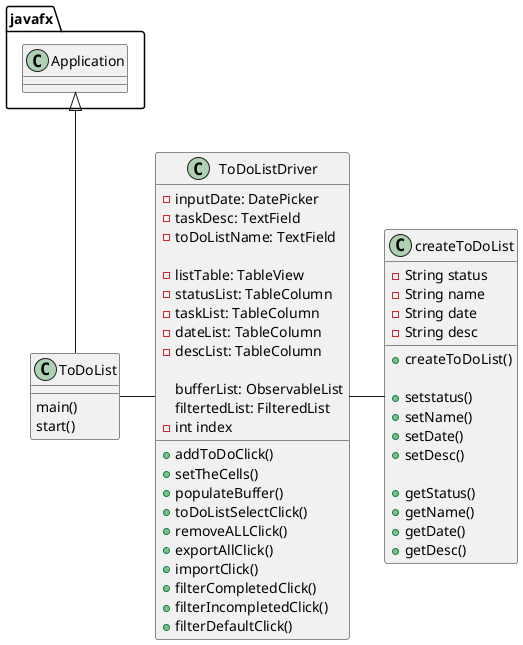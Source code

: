 @startuml
'https://plantuml.com/class-diagram

class ToDoList
{
    main()
    start()
}

class ToDoListDriver
{
    ' Variables
    - inputDate: DatePicker
    - taskDesc: TextField
    - toDoListName: TextField

    ' Table elements
    - listTable: TableView
    - statusList: TableColumn
    - taskList: TableColumn
    - dateList: TableColumn
    - descList: TableColumn

    bufferList: ObservableList
    filtertedList: FilteredList
    -int index


    + addToDoClick()
    + setTheCells()
    + populateBuffer()
    + toDoListSelectClick()
    + removeALLClick()
    + exportAllClick()
    + importClick()
    + filterCompletedClick()
    + filterIncompletedClick()
    + filterDefaultClick()
}

class createToDoList
{
    - String status
    - String name
    - String date
    - String desc

    + createToDoList()

    + setstatus()
    + setName()
    + setDate()
    + setDesc()

    + getStatus()
    + getName()
    + getDate()
    + getDesc()
}


javafx.Application <|-- ToDoList

ToDoList - ToDoListDriver
ToDoListDriver - createToDoList



@enduml